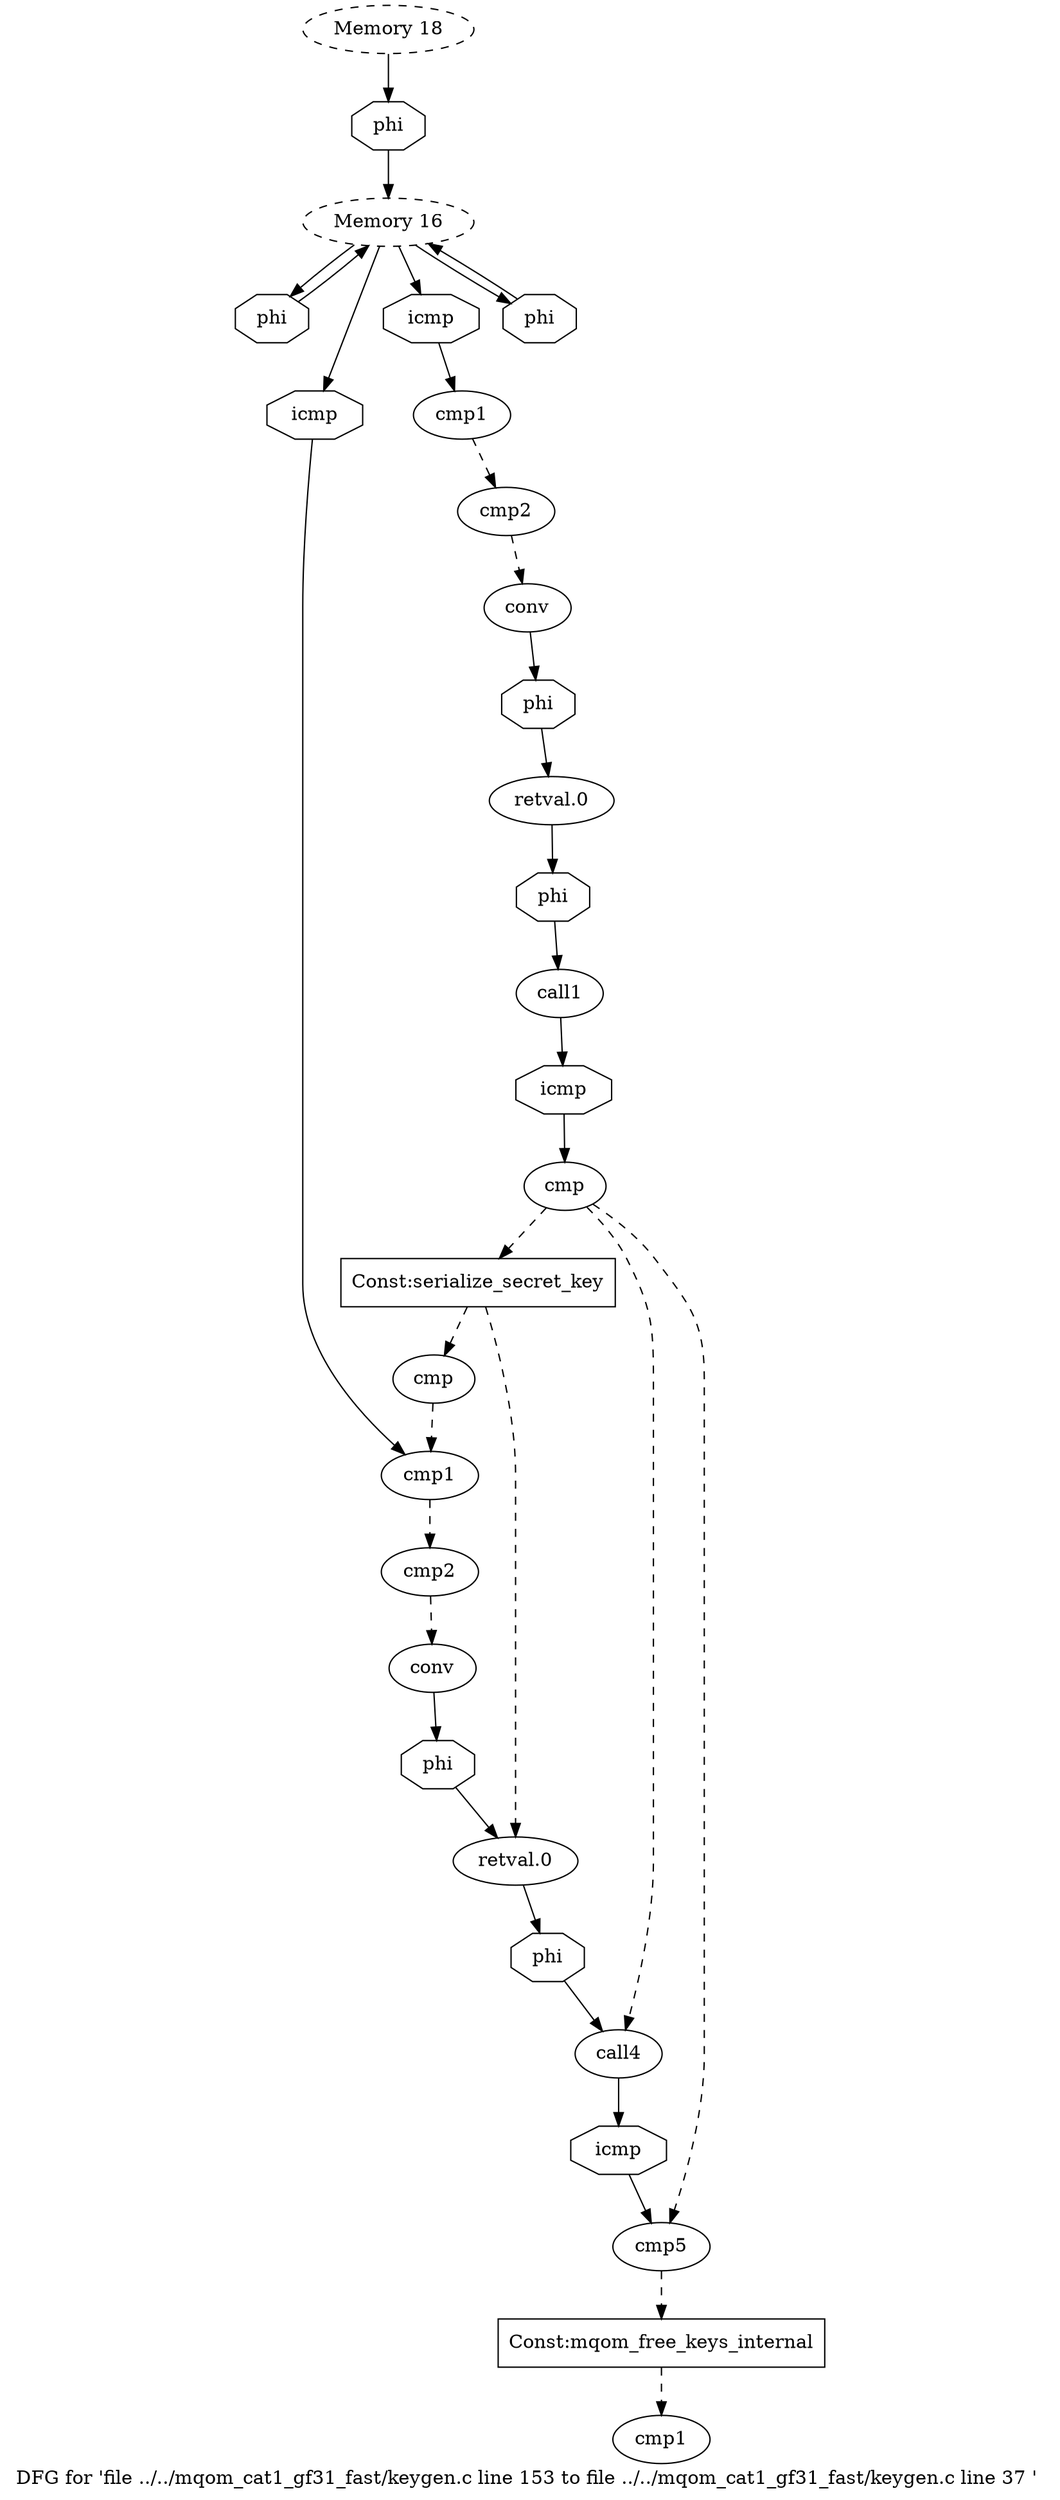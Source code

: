 digraph "DFG for 'file ../../mqom_cat1_gf31_fast/keygen.c line 153 to file ../../mqom_cat1_gf31_fast/keygen.c line 37 '  "{
label="DFG for 'file ../../mqom_cat1_gf31_fast/keygen.c line 153 to file ../../mqom_cat1_gf31_fast/keygen.c line 37 ' ";
node_458[shape=ellipse,style=solid,label="retval.0"]
node_477[shape=octagon,style=solid,label="phi"]
"node_458"->"node_477"
node_473[shape=ellipse,style=solid,label="cmp5"]
node_480[shape=box,style=solid,label="Const:mqom_free_keys_internal"]
"node_473"->"node_480" [style=dashed]
node_474[shape=octagon,style=solid,label="icmp"]
"node_474"->"node_473"
node_475[shape=octagon,style=solid,label="phi"]
node_455[shape=ellipse,style=dashed,label="Memory 16"]
"node_475"->"node_455"
node_476[shape=octagon,style=solid,label="phi"]
"node_476"->"node_455"
node_467[shape=ellipse,style=solid,label="call1"]
"node_477"->"node_467"
node_478[shape=octagon,style=solid,label="phi"]
node_470[shape=ellipse,style=solid,label="call4"]
"node_478"->"node_470"
node_479[shape=box,style=solid,label="Const:serialize_secret_key"]
node_460[shape=ellipse,style=solid,label="cmp"]
"node_479"->"node_460" [style=dashed]
node_465[shape=ellipse,style=solid,label="retval.0"]
"node_479"->"node_465" [style=dashed]
node_452[shape=ellipse,style=solid,label="cmp1"]
"node_480"->"node_452" [style=dashed]
node_457[shape=ellipse,style=solid,label="conv"]
node_459[shape=octagon,style=solid,label="phi"]
"node_457"->"node_459"
node_456[shape=ellipse,style=solid,label="cmp2"]
"node_456"->"node_457" [style=dashed]
"node_455"->"node_476"
node_454[shape=octagon,style=solid,label="icmp"]
"node_455"->"node_454"
node_462[shape=octagon,style=solid,label="icmp"]
"node_455"->"node_462"
node_471[shape=octagon,style=solid,label="phi"]
"node_455"->"node_471"
node_453[shape=ellipse,style=solid,label="cmp1"]
"node_454"->"node_453"
"node_453"->"node_456" [style=dashed]
"node_459"->"node_458"
node_461[shape=ellipse,style=solid,label="cmp1"]
"node_460"->"node_461" [style=dashed]
node_463[shape=ellipse,style=solid,label="cmp2"]
"node_461"->"node_463" [style=dashed]
"node_462"->"node_461"
node_464[shape=ellipse,style=solid,label="conv"]
"node_463"->"node_464" [style=dashed]
node_466[shape=octagon,style=solid,label="phi"]
"node_464"->"node_466"
"node_465"->"node_478"
"node_466"->"node_465"
node_469[shape=octagon,style=solid,label="icmp"]
"node_467"->"node_469"
node_468[shape=ellipse,style=solid,label="cmp"]
"node_468"->"node_473" [style=dashed]
"node_468"->"node_479" [style=dashed]
"node_468"->"node_470" [style=dashed]
"node_469"->"node_468"
"node_470"->"node_474"
"node_471"->"node_455"
node_472[shape=ellipse,style=dashed,label="Memory 18"]
"node_472"->"node_475"
}

